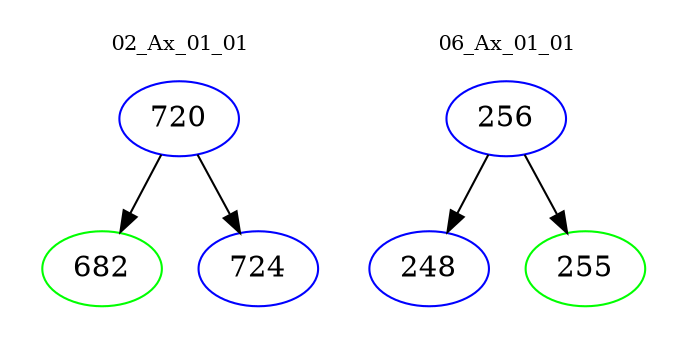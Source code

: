 digraph{
subgraph cluster_0 {
color = white
label = "02_Ax_01_01";
fontsize=10;
T0_720 [label="720", color="blue"]
T0_720 -> T0_682 [color="black"]
T0_682 [label="682", color="green"]
T0_720 -> T0_724 [color="black"]
T0_724 [label="724", color="blue"]
}
subgraph cluster_1 {
color = white
label = "06_Ax_01_01";
fontsize=10;
T1_256 [label="256", color="blue"]
T1_256 -> T1_248 [color="black"]
T1_248 [label="248", color="blue"]
T1_256 -> T1_255 [color="black"]
T1_255 [label="255", color="green"]
}
}
